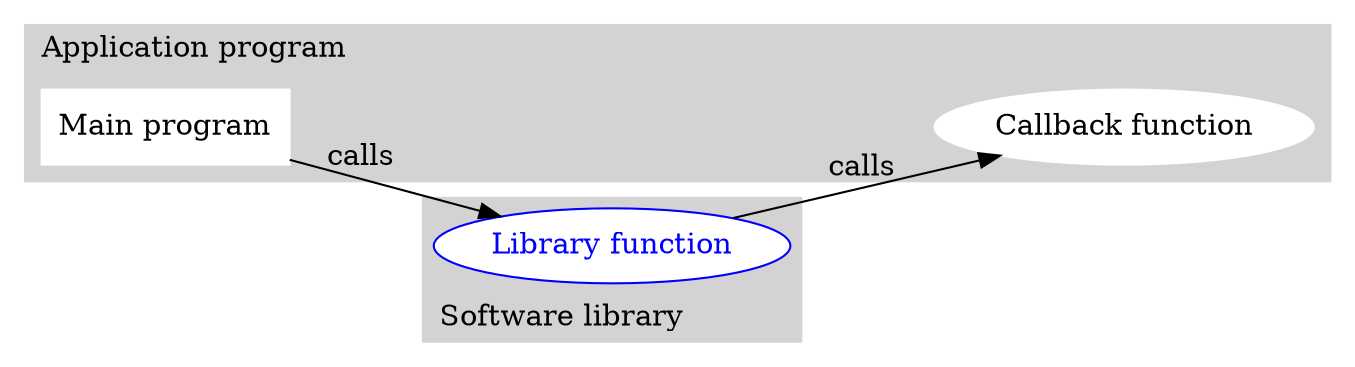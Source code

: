 digraph Pipeline {
        rankdir=LR
        labeljust="l"
        style=filled
        color=lightgrey
        bgcolor=transparent
        node [style=filled,fillcolor=white,color=white]
        subgraph clusterApplication {
                label="Application program"
                program [label="Main program",shape=rect]
                callback [label="Callback function"]
# invisible content to match layout with intention:
                edge [style=invis]
                node [style=invis,label="",width=0.01,height=0.01]
                program -> libpad
                libpad -> callback
        }

        subgraph clusterLibrary {
                margin="5,5"
                label="Software library"
                labelloc=b
                node [color=blue,fontcolor=blue]
                function [label="Library function"]
        }

        program -> function [label="calls"]
        function -> callback [label="calls"]
}
